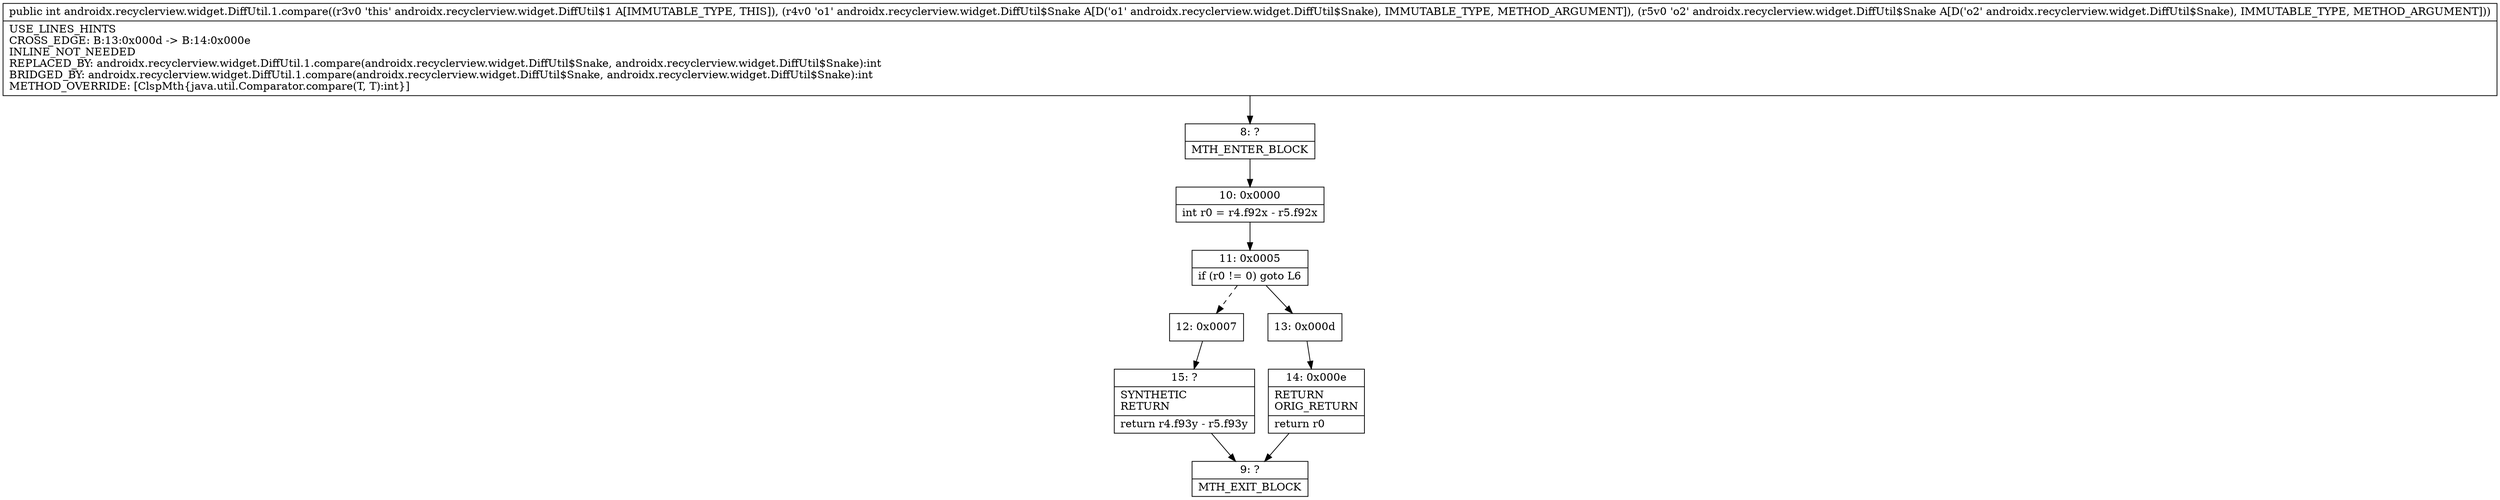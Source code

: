 digraph "CFG forandroidx.recyclerview.widget.DiffUtil.1.compare(Landroidx\/recyclerview\/widget\/DiffUtil$Snake;Landroidx\/recyclerview\/widget\/DiffUtil$Snake;)I" {
Node_8 [shape=record,label="{8\:\ ?|MTH_ENTER_BLOCK\l}"];
Node_10 [shape=record,label="{10\:\ 0x0000|int r0 = r4.f92x \- r5.f92x\l}"];
Node_11 [shape=record,label="{11\:\ 0x0005|if (r0 != 0) goto L6\l}"];
Node_12 [shape=record,label="{12\:\ 0x0007}"];
Node_15 [shape=record,label="{15\:\ ?|SYNTHETIC\lRETURN\l|return r4.f93y \- r5.f93y\l}"];
Node_9 [shape=record,label="{9\:\ ?|MTH_EXIT_BLOCK\l}"];
Node_13 [shape=record,label="{13\:\ 0x000d}"];
Node_14 [shape=record,label="{14\:\ 0x000e|RETURN\lORIG_RETURN\l|return r0\l}"];
MethodNode[shape=record,label="{public int androidx.recyclerview.widget.DiffUtil.1.compare((r3v0 'this' androidx.recyclerview.widget.DiffUtil$1 A[IMMUTABLE_TYPE, THIS]), (r4v0 'o1' androidx.recyclerview.widget.DiffUtil$Snake A[D('o1' androidx.recyclerview.widget.DiffUtil$Snake), IMMUTABLE_TYPE, METHOD_ARGUMENT]), (r5v0 'o2' androidx.recyclerview.widget.DiffUtil$Snake A[D('o2' androidx.recyclerview.widget.DiffUtil$Snake), IMMUTABLE_TYPE, METHOD_ARGUMENT]))  | USE_LINES_HINTS\lCROSS_EDGE: B:13:0x000d \-\> B:14:0x000e\lINLINE_NOT_NEEDED\lREPLACED_BY: androidx.recyclerview.widget.DiffUtil.1.compare(androidx.recyclerview.widget.DiffUtil$Snake, androidx.recyclerview.widget.DiffUtil$Snake):int\lBRIDGED_BY: androidx.recyclerview.widget.DiffUtil.1.compare(androidx.recyclerview.widget.DiffUtil$Snake, androidx.recyclerview.widget.DiffUtil$Snake):int\lMETHOD_OVERRIDE: [ClspMth\{java.util.Comparator.compare(T, T):int\}]\l}"];
MethodNode -> Node_8;Node_8 -> Node_10;
Node_10 -> Node_11;
Node_11 -> Node_12[style=dashed];
Node_11 -> Node_13;
Node_12 -> Node_15;
Node_15 -> Node_9;
Node_13 -> Node_14;
Node_14 -> Node_9;
}

